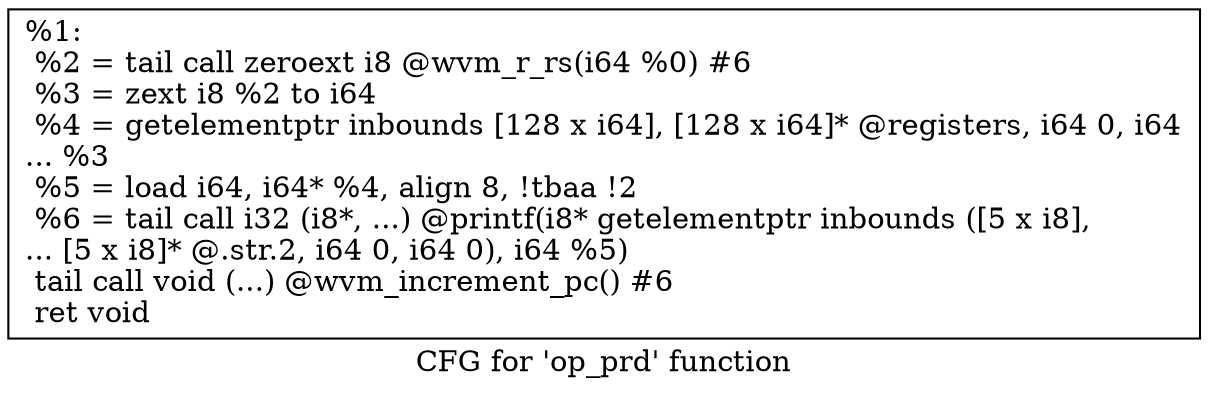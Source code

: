 digraph "CFG for 'op_prd' function" {
	label="CFG for 'op_prd' function";

	Node0x7f8ef0d43dc0 [shape=record,label="{%1:\l  %2 = tail call zeroext i8 @wvm_r_rs(i64 %0) #6\l  %3 = zext i8 %2 to i64\l  %4 = getelementptr inbounds [128 x i64], [128 x i64]* @registers, i64 0, i64\l... %3\l  %5 = load i64, i64* %4, align 8, !tbaa !2\l  %6 = tail call i32 (i8*, ...) @printf(i8* getelementptr inbounds ([5 x i8],\l... [5 x i8]* @.str.2, i64 0, i64 0), i64 %5)\l  tail call void (...) @wvm_increment_pc() #6\l  ret void\l}"];
}
